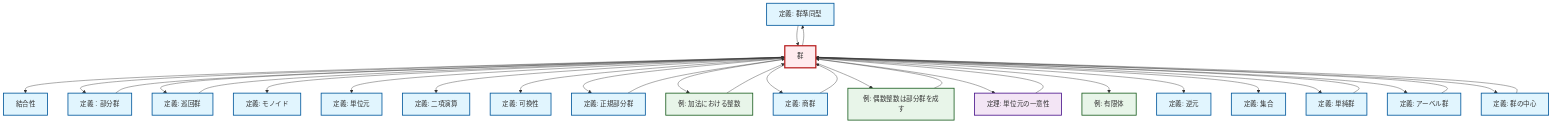 graph TD
    classDef definition fill:#e1f5fe,stroke:#01579b,stroke-width:2px
    classDef theorem fill:#f3e5f5,stroke:#4a148c,stroke-width:2px
    classDef axiom fill:#fff3e0,stroke:#e65100,stroke-width:2px
    classDef example fill:#e8f5e9,stroke:#1b5e20,stroke-width:2px
    classDef current fill:#ffebee,stroke:#b71c1c,stroke-width:3px
    def-associativity["結合性"]:::definition
    def-homomorphism["定義: 群準同型"]:::definition
    ex-integers-addition["例: 加法における整数"]:::example
    ex-finite-field["例: 有限体"]:::example
    def-monoid["定義: モノイド"]:::definition
    def-inverse-element["定義: 逆元"]:::definition
    def-cyclic-group["定義: 巡回群"]:::definition
    def-normal-subgroup["定義: 正規部分群"]:::definition
    def-commutativity["定義: 可換性"]:::definition
    ex-even-integers-subgroup["例: 偶数整数は部分群を成す"]:::example
    def-center-of-group["定義: 群の中心"]:::definition
    def-quotient-group["定義: 商群"]:::definition
    thm-unique-identity["定理: 単位元の一意性"]:::theorem
    def-subgroup["定義：部分群"]:::definition
    def-abelian-group["定義: アーベル群"]:::definition
    def-group["群"]:::definition
    def-identity-element["定義: 単位元"]:::definition
    def-binary-operation["定義: 二項演算"]:::definition
    def-simple-group["定義: 単純群"]:::definition
    def-set["定義: 集合"]:::definition
    def-group --> def-associativity
    def-group --> def-homomorphism
    def-group --> def-subgroup
    def-group --> def-cyclic-group
    def-group --> def-monoid
    def-group --> def-identity-element
    def-simple-group --> def-group
    ex-integers-addition --> def-group
    def-group --> def-binary-operation
    thm-unique-identity --> def-group
    ex-even-integers-subgroup --> def-group
    def-cyclic-group --> def-group
    def-quotient-group --> def-group
    def-group --> def-commutativity
    def-group --> def-normal-subgroup
    def-center-of-group --> def-group
    def-normal-subgroup --> def-group
    def-group --> ex-integers-addition
    def-group --> def-quotient-group
    def-group --> ex-even-integers-subgroup
    def-group --> thm-unique-identity
    def-group --> ex-finite-field
    def-group --> def-inverse-element
    def-group --> def-set
    def-subgroup --> def-group
    def-group --> def-simple-group
    def-homomorphism --> def-group
    def-abelian-group --> def-group
    def-group --> def-abelian-group
    def-group --> def-center-of-group
    class def-group current